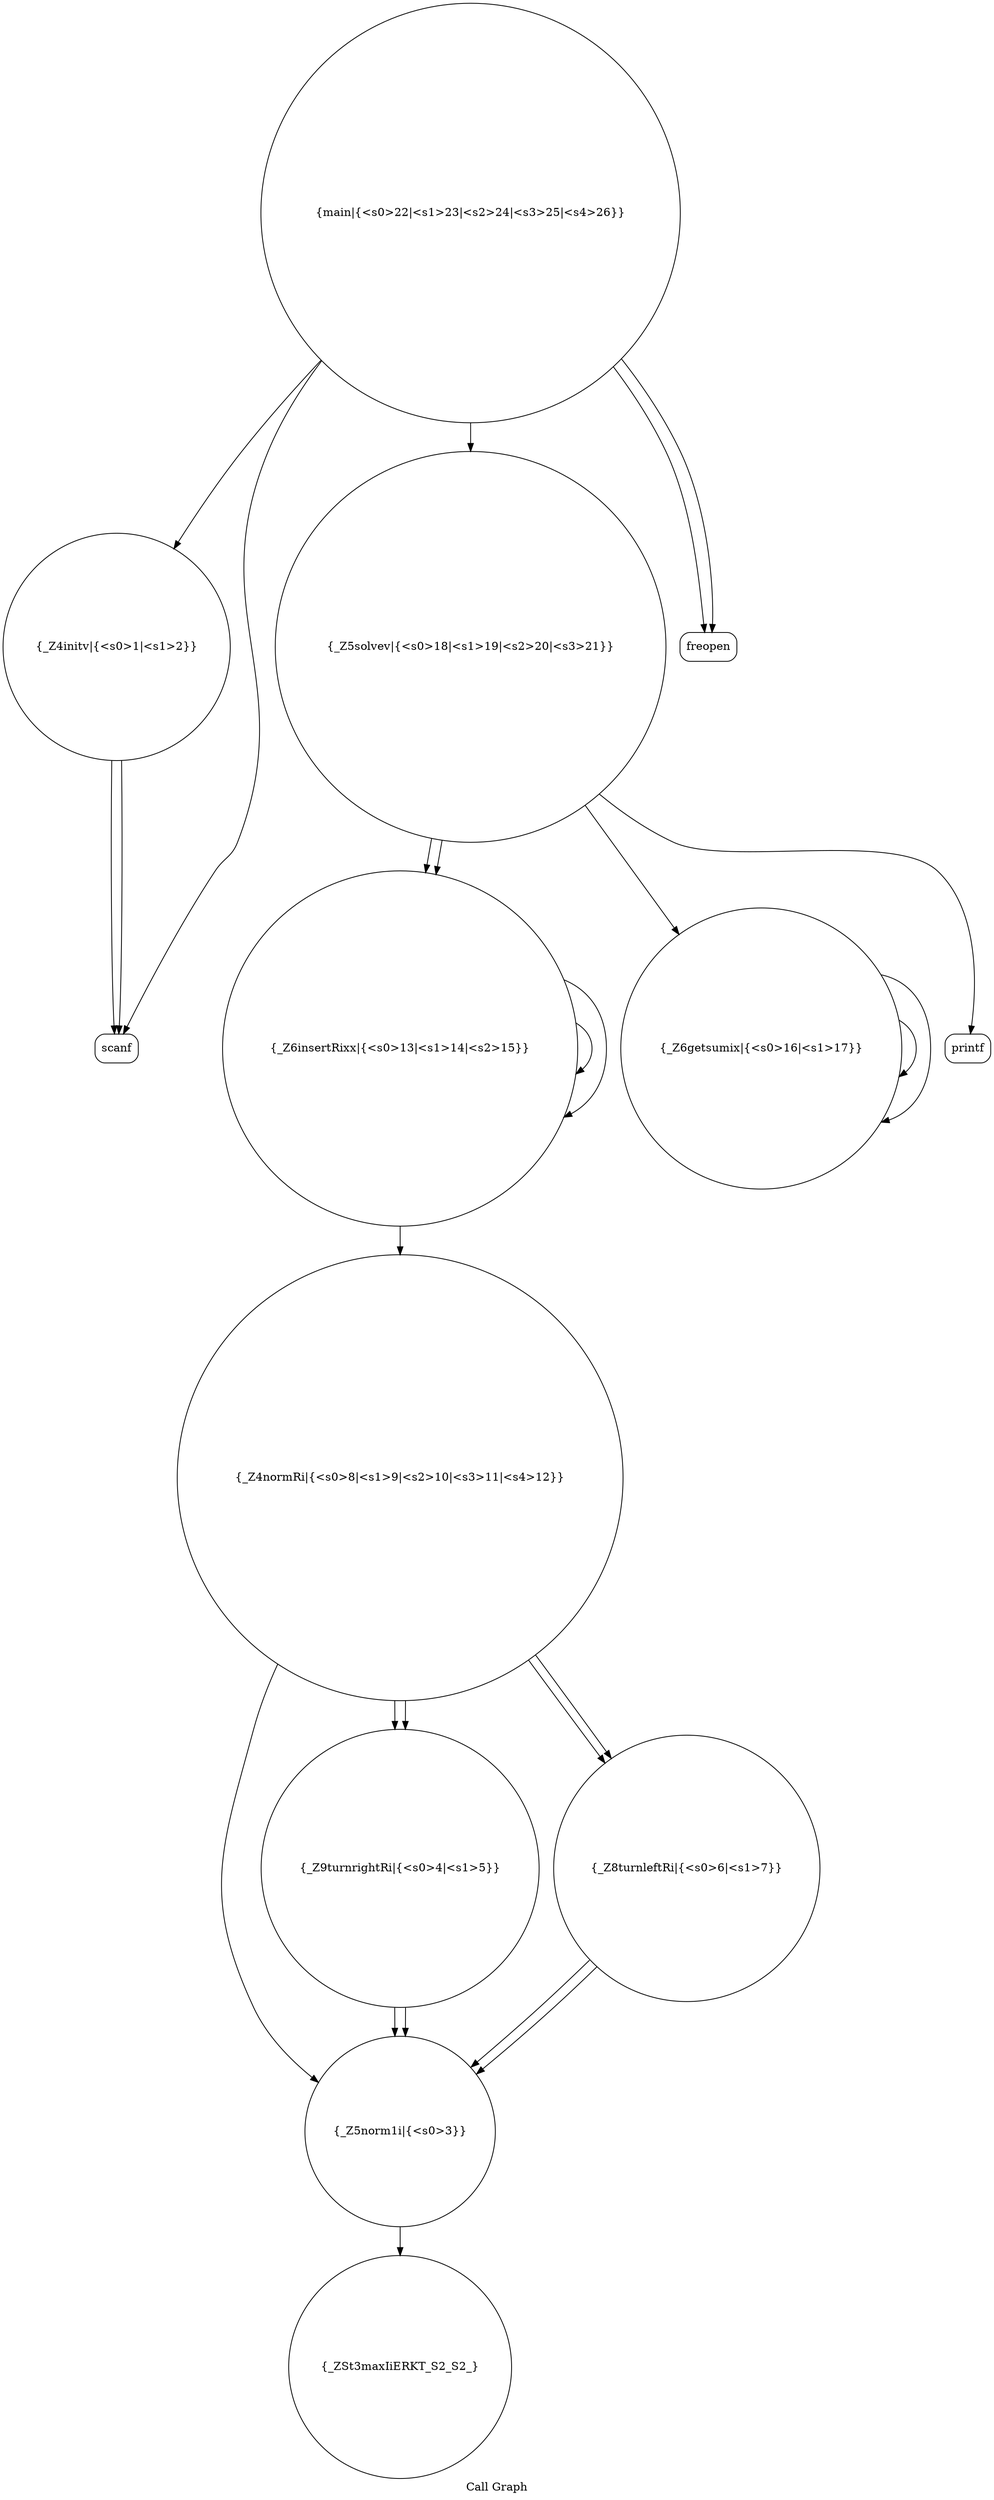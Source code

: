 digraph "Call Graph" {
	label="Call Graph";

	Node0x558a16b1f780 [shape=record,shape=circle,label="{_Z4initv|{<s0>1|<s1>2}}"];
	Node0x558a16b1f780:s0 -> Node0x558a16b1fc10[color=black];
	Node0x558a16b1f780:s1 -> Node0x558a16b1fc10[color=black];
	Node0x558a16b1ff10 [shape=record,shape=circle,label="{_Z6insertRixx|{<s0>13|<s1>14|<s2>15}}"];
	Node0x558a16b1ff10:s0 -> Node0x558a16b1ff10[color=black];
	Node0x558a16b1ff10:s1 -> Node0x558a16b1ff10[color=black];
	Node0x558a16b1ff10:s2 -> Node0x558a16b1fe90[color=black];
	Node0x558a16b1fc90 [shape=record,shape=circle,label="{_Z5norm1i|{<s0>3}}"];
	Node0x558a16b1fc90:s0 -> Node0x558a16b1fd10[color=black];
	Node0x558a16b20010 [shape=record,shape=circle,label="{_Z5solvev|{<s0>18|<s1>19|<s2>20|<s3>21}}"];
	Node0x558a16b20010:s0 -> Node0x558a16b1ff10[color=black];
	Node0x558a16b20010:s1 -> Node0x558a16b1ff90[color=black];
	Node0x558a16b20010:s2 -> Node0x558a16b1ff10[color=black];
	Node0x558a16b20010:s3 -> Node0x558a16b20090[color=black];
	Node0x558a16b1fd90 [shape=record,shape=circle,label="{_Z9turnrightRi|{<s0>4|<s1>5}}"];
	Node0x558a16b1fd90:s0 -> Node0x558a16b1fc90[color=black];
	Node0x558a16b1fd90:s1 -> Node0x558a16b1fc90[color=black];
	Node0x558a16b20110 [shape=record,shape=circle,label="{main|{<s0>22|<s1>23|<s2>24|<s3>25|<s4>26}}"];
	Node0x558a16b20110:s0 -> Node0x558a16b20190[color=black];
	Node0x558a16b20110:s1 -> Node0x558a16b20190[color=black];
	Node0x558a16b20110:s2 -> Node0x558a16b1fc10[color=black];
	Node0x558a16b20110:s3 -> Node0x558a16b1f780[color=black];
	Node0x558a16b20110:s4 -> Node0x558a16b20010[color=black];
	Node0x558a16b1fe90 [shape=record,shape=circle,label="{_Z4normRi|{<s0>8|<s1>9|<s2>10|<s3>11|<s4>12}}"];
	Node0x558a16b1fe90:s0 -> Node0x558a16b1fe10[color=black];
	Node0x558a16b1fe90:s1 -> Node0x558a16b1fd90[color=black];
	Node0x558a16b1fe90:s2 -> Node0x558a16b1fd90[color=black];
	Node0x558a16b1fe90:s3 -> Node0x558a16b1fe10[color=black];
	Node0x558a16b1fe90:s4 -> Node0x558a16b1fc90[color=black];
	Node0x558a16b1fc10 [shape=record,shape=Mrecord,label="{scanf}"];
	Node0x558a16b1ff90 [shape=record,shape=circle,label="{_Z6getsumix|{<s0>16|<s1>17}}"];
	Node0x558a16b1ff90:s0 -> Node0x558a16b1ff90[color=black];
	Node0x558a16b1ff90:s1 -> Node0x558a16b1ff90[color=black];
	Node0x558a16b1fd10 [shape=record,shape=circle,label="{_ZSt3maxIiERKT_S2_S2_}"];
	Node0x558a16b20090 [shape=record,shape=Mrecord,label="{printf}"];
	Node0x558a16b1fe10 [shape=record,shape=circle,label="{_Z8turnleftRi|{<s0>6|<s1>7}}"];
	Node0x558a16b1fe10:s0 -> Node0x558a16b1fc90[color=black];
	Node0x558a16b1fe10:s1 -> Node0x558a16b1fc90[color=black];
	Node0x558a16b20190 [shape=record,shape=Mrecord,label="{freopen}"];
}
